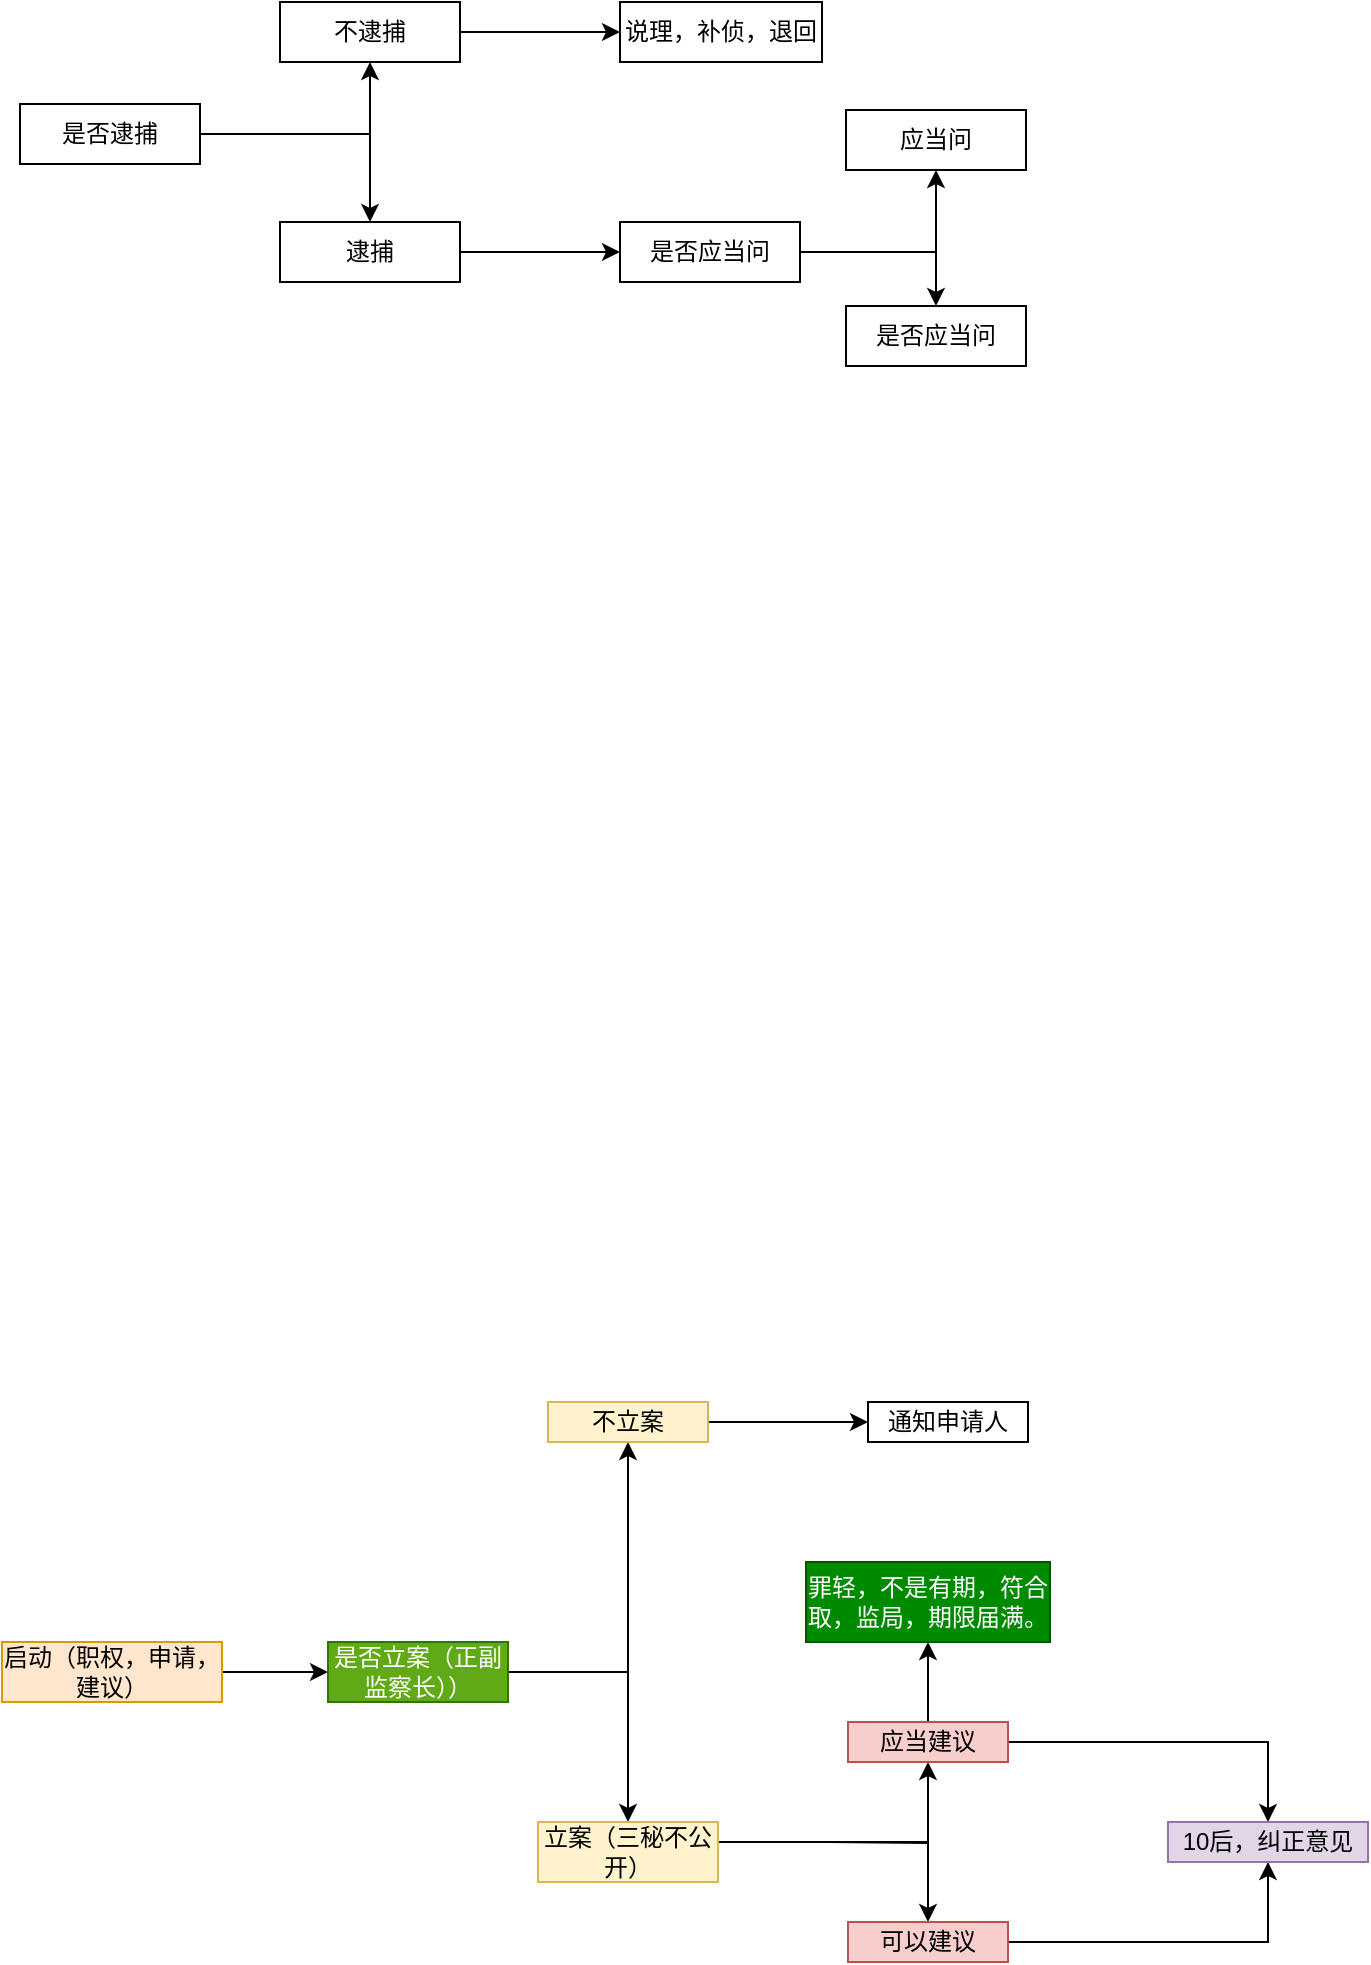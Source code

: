 <mxfile version="17.4.6" type="github">
  <diagram id="C5RBs43oDa-KdzZeNtuy" name="Page-1">
    <mxGraphModel dx="1016" dy="504" grid="1" gridSize="10" guides="1" tooltips="1" connect="1" arrows="1" fold="1" page="1" pageScale="1" pageWidth="827" pageHeight="1169" math="0" shadow="0">
      <root>
        <mxCell id="WIyWlLk6GJQsqaUBKTNV-0" />
        <mxCell id="WIyWlLk6GJQsqaUBKTNV-1" parent="WIyWlLk6GJQsqaUBKTNV-0" />
        <mxCell id="rNd7bi2sPKtid_-uwFBT-2" value="" style="edgeStyle=orthogonalEdgeStyle;rounded=0;orthogonalLoop=1;jettySize=auto;html=1;" parent="WIyWlLk6GJQsqaUBKTNV-1" source="rNd7bi2sPKtid_-uwFBT-0" target="rNd7bi2sPKtid_-uwFBT-1" edge="1">
          <mxGeometry relative="1" as="geometry" />
        </mxCell>
        <mxCell id="rNd7bi2sPKtid_-uwFBT-0" value="启动（职权，申请，建议）" style="rounded=0;whiteSpace=wrap;html=1;fillColor=#ffe6cc;strokeColor=#d79b00;" parent="WIyWlLk6GJQsqaUBKTNV-1" vertex="1">
          <mxGeometry x="60" y="1090" width="110" height="30" as="geometry" />
        </mxCell>
        <mxCell id="rNd7bi2sPKtid_-uwFBT-8" value="" style="edgeStyle=orthogonalEdgeStyle;rounded=0;orthogonalLoop=1;jettySize=auto;html=1;" parent="WIyWlLk6GJQsqaUBKTNV-1" source="rNd7bi2sPKtid_-uwFBT-1" target="rNd7bi2sPKtid_-uwFBT-7" edge="1">
          <mxGeometry relative="1" as="geometry" />
        </mxCell>
        <mxCell id="rNd7bi2sPKtid_-uwFBT-10" value="" style="edgeStyle=orthogonalEdgeStyle;rounded=0;orthogonalLoop=1;jettySize=auto;html=1;" parent="WIyWlLk6GJQsqaUBKTNV-1" source="rNd7bi2sPKtid_-uwFBT-1" target="rNd7bi2sPKtid_-uwFBT-9" edge="1">
          <mxGeometry relative="1" as="geometry" />
        </mxCell>
        <mxCell id="rNd7bi2sPKtid_-uwFBT-1" value="是否立案（正副监察长））" style="rounded=0;whiteSpace=wrap;html=1;fillColor=#60a917;fontColor=#ffffff;strokeColor=#2D7600;" parent="WIyWlLk6GJQsqaUBKTNV-1" vertex="1">
          <mxGeometry x="223" y="1090" width="90" height="30" as="geometry" />
        </mxCell>
        <mxCell id="rNd7bi2sPKtid_-uwFBT-12" value="" style="edgeStyle=orthogonalEdgeStyle;rounded=0;orthogonalLoop=1;jettySize=auto;html=1;" parent="WIyWlLk6GJQsqaUBKTNV-1" source="rNd7bi2sPKtid_-uwFBT-7" target="rNd7bi2sPKtid_-uwFBT-11" edge="1">
          <mxGeometry relative="1" as="geometry" />
        </mxCell>
        <mxCell id="rNd7bi2sPKtid_-uwFBT-7" value="不立案" style="rounded=0;whiteSpace=wrap;html=1;fillColor=#fff2cc;strokeColor=#d6b656;" parent="WIyWlLk6GJQsqaUBKTNV-1" vertex="1">
          <mxGeometry x="333" y="970" width="80" height="20" as="geometry" />
        </mxCell>
        <mxCell id="rNd7bi2sPKtid_-uwFBT-14" value="" style="edgeStyle=orthogonalEdgeStyle;rounded=0;orthogonalLoop=1;jettySize=auto;html=1;" parent="WIyWlLk6GJQsqaUBKTNV-1" target="rNd7bi2sPKtid_-uwFBT-13" edge="1">
          <mxGeometry relative="1" as="geometry">
            <mxPoint x="473" y="1190" as="sourcePoint" />
          </mxGeometry>
        </mxCell>
        <mxCell id="rNd7bi2sPKtid_-uwFBT-16" value="" style="edgeStyle=orthogonalEdgeStyle;rounded=0;orthogonalLoop=1;jettySize=auto;html=1;" parent="WIyWlLk6GJQsqaUBKTNV-1" source="rNd7bi2sPKtid_-uwFBT-9" target="rNd7bi2sPKtid_-uwFBT-15" edge="1">
          <mxGeometry relative="1" as="geometry">
            <mxPoint x="473" y="1190" as="sourcePoint" />
            <Array as="points">
              <mxPoint x="523" y="1190" />
            </Array>
          </mxGeometry>
        </mxCell>
        <mxCell id="rNd7bi2sPKtid_-uwFBT-9" value="立案（三秘不公开）" style="rounded=0;whiteSpace=wrap;html=1;fillColor=#fff2cc;strokeColor=#d6b656;" parent="WIyWlLk6GJQsqaUBKTNV-1" vertex="1">
          <mxGeometry x="328" y="1180" width="90" height="30" as="geometry" />
        </mxCell>
        <mxCell id="rNd7bi2sPKtid_-uwFBT-11" value="通知申请人" style="rounded=0;whiteSpace=wrap;html=1;" parent="WIyWlLk6GJQsqaUBKTNV-1" vertex="1">
          <mxGeometry x="493" y="970" width="80" height="20" as="geometry" />
        </mxCell>
        <mxCell id="rNd7bi2sPKtid_-uwFBT-20" value="" style="edgeStyle=orthogonalEdgeStyle;rounded=0;orthogonalLoop=1;jettySize=auto;html=1;" parent="WIyWlLk6GJQsqaUBKTNV-1" source="rNd7bi2sPKtid_-uwFBT-13" target="rNd7bi2sPKtid_-uwFBT-17" edge="1">
          <mxGeometry relative="1" as="geometry" />
        </mxCell>
        <mxCell id="rNd7bi2sPKtid_-uwFBT-26" value="" style="edgeStyle=orthogonalEdgeStyle;rounded=0;orthogonalLoop=1;jettySize=auto;html=1;" parent="WIyWlLk6GJQsqaUBKTNV-1" source="rNd7bi2sPKtid_-uwFBT-13" target="rNd7bi2sPKtid_-uwFBT-24" edge="1">
          <mxGeometry relative="1" as="geometry" />
        </mxCell>
        <mxCell id="rNd7bi2sPKtid_-uwFBT-13" value="应当建议" style="rounded=0;whiteSpace=wrap;html=1;fillColor=#f8cecc;strokeColor=#b85450;" parent="WIyWlLk6GJQsqaUBKTNV-1" vertex="1">
          <mxGeometry x="483" y="1130" width="80" height="20" as="geometry" />
        </mxCell>
        <mxCell id="rNd7bi2sPKtid_-uwFBT-22" style="edgeStyle=orthogonalEdgeStyle;rounded=0;orthogonalLoop=1;jettySize=auto;html=1;entryX=0.5;entryY=1;entryDx=0;entryDy=0;" parent="WIyWlLk6GJQsqaUBKTNV-1" source="rNd7bi2sPKtid_-uwFBT-15" target="rNd7bi2sPKtid_-uwFBT-17" edge="1">
          <mxGeometry relative="1" as="geometry" />
        </mxCell>
        <mxCell id="rNd7bi2sPKtid_-uwFBT-15" value="可以建议" style="rounded=0;whiteSpace=wrap;html=1;fillColor=#f8cecc;strokeColor=#b85450;" parent="WIyWlLk6GJQsqaUBKTNV-1" vertex="1">
          <mxGeometry x="483" y="1230" width="80" height="20" as="geometry" />
        </mxCell>
        <mxCell id="rNd7bi2sPKtid_-uwFBT-17" value="10后，纠正意见" style="rounded=0;whiteSpace=wrap;html=1;fillColor=#e1d5e7;strokeColor=#9673a6;" parent="WIyWlLk6GJQsqaUBKTNV-1" vertex="1">
          <mxGeometry x="643" y="1180" width="100" height="20" as="geometry" />
        </mxCell>
        <mxCell id="rNd7bi2sPKtid_-uwFBT-24" value="罪轻，不是有期，符合取，监局，期限届满。" style="rounded=0;whiteSpace=wrap;html=1;fillColor=#008a00;fontColor=#ffffff;strokeColor=#005700;" parent="WIyWlLk6GJQsqaUBKTNV-1" vertex="1">
          <mxGeometry x="462" y="1050" width="122" height="40" as="geometry" />
        </mxCell>
        <mxCell id="uQ3uLvB0-VMOLrYaWf_j-2" value="" style="edgeStyle=orthogonalEdgeStyle;rounded=0;orthogonalLoop=1;jettySize=auto;html=1;" edge="1" parent="WIyWlLk6GJQsqaUBKTNV-1" source="uQ3uLvB0-VMOLrYaWf_j-0" target="uQ3uLvB0-VMOLrYaWf_j-1">
          <mxGeometry relative="1" as="geometry" />
        </mxCell>
        <mxCell id="uQ3uLvB0-VMOLrYaWf_j-4" value="" style="edgeStyle=orthogonalEdgeStyle;rounded=0;orthogonalLoop=1;jettySize=auto;html=1;" edge="1" parent="WIyWlLk6GJQsqaUBKTNV-1" source="uQ3uLvB0-VMOLrYaWf_j-0" target="uQ3uLvB0-VMOLrYaWf_j-3">
          <mxGeometry relative="1" as="geometry" />
        </mxCell>
        <mxCell id="uQ3uLvB0-VMOLrYaWf_j-0" value="是否逮捕" style="whiteSpace=wrap;html=1;" vertex="1" parent="WIyWlLk6GJQsqaUBKTNV-1">
          <mxGeometry x="69" y="321" width="90" height="30" as="geometry" />
        </mxCell>
        <mxCell id="uQ3uLvB0-VMOLrYaWf_j-12" value="" style="edgeStyle=orthogonalEdgeStyle;rounded=0;orthogonalLoop=1;jettySize=auto;html=1;" edge="1" parent="WIyWlLk6GJQsqaUBKTNV-1" source="uQ3uLvB0-VMOLrYaWf_j-1" target="uQ3uLvB0-VMOLrYaWf_j-11">
          <mxGeometry relative="1" as="geometry" />
        </mxCell>
        <mxCell id="uQ3uLvB0-VMOLrYaWf_j-1" value="不逮捕" style="whiteSpace=wrap;html=1;" vertex="1" parent="WIyWlLk6GJQsqaUBKTNV-1">
          <mxGeometry x="199" y="270" width="90" height="30" as="geometry" />
        </mxCell>
        <mxCell id="uQ3uLvB0-VMOLrYaWf_j-6" value="" style="edgeStyle=orthogonalEdgeStyle;rounded=0;orthogonalLoop=1;jettySize=auto;html=1;" edge="1" parent="WIyWlLk6GJQsqaUBKTNV-1" source="uQ3uLvB0-VMOLrYaWf_j-3" target="uQ3uLvB0-VMOLrYaWf_j-5">
          <mxGeometry relative="1" as="geometry" />
        </mxCell>
        <mxCell id="uQ3uLvB0-VMOLrYaWf_j-3" value="逮捕" style="whiteSpace=wrap;html=1;" vertex="1" parent="WIyWlLk6GJQsqaUBKTNV-1">
          <mxGeometry x="199" y="380" width="90" height="30" as="geometry" />
        </mxCell>
        <mxCell id="uQ3uLvB0-VMOLrYaWf_j-8" value="" style="edgeStyle=orthogonalEdgeStyle;rounded=0;orthogonalLoop=1;jettySize=auto;html=1;" edge="1" parent="WIyWlLk6GJQsqaUBKTNV-1" source="uQ3uLvB0-VMOLrYaWf_j-5" target="uQ3uLvB0-VMOLrYaWf_j-7">
          <mxGeometry relative="1" as="geometry" />
        </mxCell>
        <mxCell id="uQ3uLvB0-VMOLrYaWf_j-10" value="" style="edgeStyle=orthogonalEdgeStyle;rounded=0;orthogonalLoop=1;jettySize=auto;html=1;" edge="1" parent="WIyWlLk6GJQsqaUBKTNV-1" source="uQ3uLvB0-VMOLrYaWf_j-5" target="uQ3uLvB0-VMOLrYaWf_j-9">
          <mxGeometry relative="1" as="geometry" />
        </mxCell>
        <mxCell id="uQ3uLvB0-VMOLrYaWf_j-5" value="是否应当问" style="whiteSpace=wrap;html=1;" vertex="1" parent="WIyWlLk6GJQsqaUBKTNV-1">
          <mxGeometry x="369" y="380" width="90" height="30" as="geometry" />
        </mxCell>
        <mxCell id="uQ3uLvB0-VMOLrYaWf_j-7" value="应当问" style="whiteSpace=wrap;html=1;" vertex="1" parent="WIyWlLk6GJQsqaUBKTNV-1">
          <mxGeometry x="482" y="324" width="90" height="30" as="geometry" />
        </mxCell>
        <mxCell id="uQ3uLvB0-VMOLrYaWf_j-9" value="是否应当问" style="whiteSpace=wrap;html=1;" vertex="1" parent="WIyWlLk6GJQsqaUBKTNV-1">
          <mxGeometry x="482" y="422" width="90" height="30" as="geometry" />
        </mxCell>
        <mxCell id="uQ3uLvB0-VMOLrYaWf_j-11" value="说理，补侦，退回" style="whiteSpace=wrap;html=1;" vertex="1" parent="WIyWlLk6GJQsqaUBKTNV-1">
          <mxGeometry x="369" y="270" width="101" height="30" as="geometry" />
        </mxCell>
      </root>
    </mxGraphModel>
  </diagram>
</mxfile>
